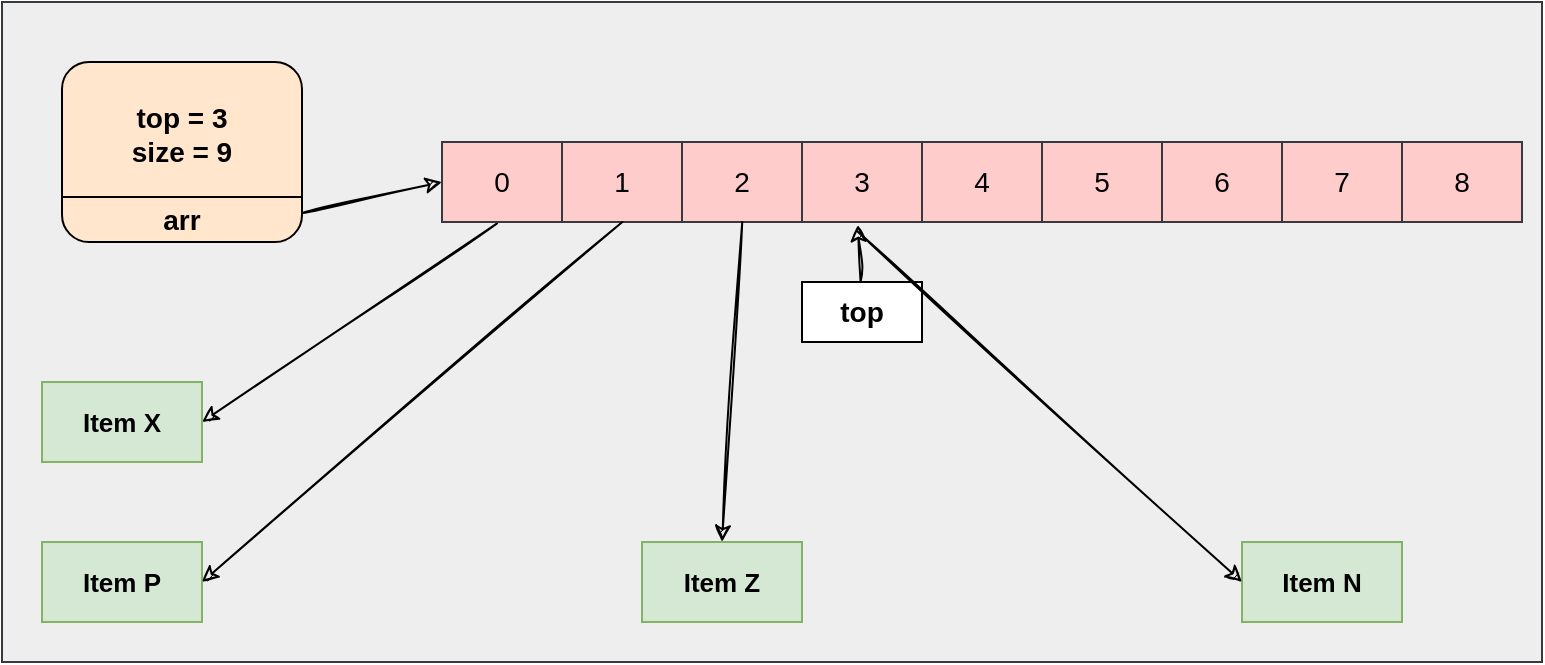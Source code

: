 <mxfile>
    <diagram id="QsftRYa1sXSmCK1CmnUs" name="Page-1">
        <mxGraphModel dx="992" dy="355" grid="1" gridSize="10" guides="1" tooltips="1" connect="1" arrows="1" fold="1" page="1" pageScale="1" pageWidth="827" pageHeight="1169" math="0" shadow="0">
            <root>
                <mxCell id="0"/>
                <mxCell id="1" parent="0"/>
                <mxCell id="29" value="" style="rounded=0;whiteSpace=wrap;html=1;fontSize=13;strokeColor=#36393d;fillColor=#eeeeee;" vertex="1" parent="1">
                    <mxGeometry x="60" y="50" width="770" height="330" as="geometry"/>
                </mxCell>
                <mxCell id="5" style="edgeStyle=none;html=1;entryX=0;entryY=0.5;entryDx=0;entryDy=0;fontSize=14;exitX=0.995;exitY=0.841;exitDx=0;exitDy=0;exitPerimeter=0;sketch=1;strokeColor=#000000;" edge="1" parent="1" source="2" target="9">
                    <mxGeometry relative="1" as="geometry">
                        <mxPoint x="320" y="140" as="targetPoint"/>
                    </mxGeometry>
                </mxCell>
                <mxCell id="2" value="&lt;b style=&quot;font-size: 14px&quot;&gt;&lt;br&gt;top = 3&lt;br&gt;size = 9&lt;br&gt;&lt;br&gt;arr&lt;/b&gt;" style="rounded=1;whiteSpace=wrap;html=1;fillColor=#ffe6cc;strokeColor=#000000;fontColor=#000000;" vertex="1" parent="1">
                    <mxGeometry x="90" y="80" width="120" height="90" as="geometry"/>
                </mxCell>
                <mxCell id="4" value="" style="endArrow=none;html=1;fontSize=14;entryX=1;entryY=0.75;entryDx=0;entryDy=0;exitX=0;exitY=0.75;exitDx=0;exitDy=0;strokeColor=#000000;" edge="1" parent="1" source="2" target="2">
                    <mxGeometry width="50" height="50" relative="1" as="geometry">
                        <mxPoint x="70" y="300" as="sourcePoint"/>
                        <mxPoint x="120" y="250" as="targetPoint"/>
                    </mxGeometry>
                </mxCell>
                <mxCell id="25" style="edgeStyle=none;sketch=1;html=1;entryX=1;entryY=0.5;entryDx=0;entryDy=0;fontSize=13;exitX=0.051;exitY=1.017;exitDx=0;exitDy=0;exitPerimeter=0;strokeColor=#000000;" edge="1" parent="1" source="9" target="24">
                    <mxGeometry relative="1" as="geometry"/>
                </mxCell>
                <mxCell id="8" value="" style="shape=table;startSize=0;container=1;collapsible=0;childLayout=tableLayout;fontSize=14;fillColor=#ffcccc;strokeColor=#36393d;fontColor=#000000;verticalAlign=middle;" vertex="1" parent="1">
                    <mxGeometry x="280" y="120" width="540" height="40" as="geometry"/>
                </mxCell>
                <mxCell id="9" value="" style="shape=partialRectangle;collapsible=0;dropTarget=0;pointerEvents=0;fillColor=none;top=0;left=0;bottom=0;right=0;points=[[0,0.5],[1,0.5]];portConstraint=eastwest;fontSize=14;" vertex="1" parent="8">
                    <mxGeometry width="540" height="40" as="geometry"/>
                </mxCell>
                <mxCell id="10" value="&lt;font color=&quot;#000000&quot;&gt;0&lt;/font&gt;" style="shape=partialRectangle;html=1;whiteSpace=wrap;connectable=0;overflow=hidden;fillColor=none;top=0;left=0;bottom=0;right=0;pointerEvents=1;fontSize=14;" vertex="1" parent="9">
                    <mxGeometry width="60" height="40" as="geometry">
                        <mxRectangle width="60" height="40" as="alternateBounds"/>
                    </mxGeometry>
                </mxCell>
                <mxCell id="11" value="&lt;font color=&quot;#000000&quot;&gt;1&lt;/font&gt;" style="shape=partialRectangle;html=1;whiteSpace=wrap;connectable=0;overflow=hidden;fillColor=none;top=0;left=0;bottom=0;right=0;pointerEvents=1;fontSize=14;" vertex="1" parent="9">
                    <mxGeometry x="60" width="60" height="40" as="geometry">
                        <mxRectangle width="60" height="40" as="alternateBounds"/>
                    </mxGeometry>
                </mxCell>
                <mxCell id="12" value="&lt;font color=&quot;#000000&quot;&gt;2&lt;/font&gt;" style="shape=partialRectangle;html=1;whiteSpace=wrap;connectable=0;overflow=hidden;fillColor=none;top=0;left=0;bottom=0;right=0;pointerEvents=1;fontSize=14;" vertex="1" parent="9">
                    <mxGeometry x="120" width="60" height="40" as="geometry">
                        <mxRectangle width="60" height="40" as="alternateBounds"/>
                    </mxGeometry>
                </mxCell>
                <mxCell id="13" value="&lt;font color=&quot;#000000&quot;&gt;3&lt;/font&gt;" style="shape=partialRectangle;html=1;whiteSpace=wrap;connectable=0;overflow=hidden;fillColor=none;top=0;left=0;bottom=0;right=0;pointerEvents=1;fontSize=14;" vertex="1" parent="9">
                    <mxGeometry x="180" width="60" height="40" as="geometry">
                        <mxRectangle width="60" height="40" as="alternateBounds"/>
                    </mxGeometry>
                </mxCell>
                <mxCell id="14" value="4" style="shape=partialRectangle;html=1;whiteSpace=wrap;connectable=0;overflow=hidden;fillColor=none;top=0;left=0;bottom=0;right=0;pointerEvents=1;fontSize=14;" vertex="1" parent="9">
                    <mxGeometry x="240" width="60" height="40" as="geometry">
                        <mxRectangle width="60" height="40" as="alternateBounds"/>
                    </mxGeometry>
                </mxCell>
                <mxCell id="15" value="5" style="shape=partialRectangle;html=1;whiteSpace=wrap;connectable=0;overflow=hidden;fillColor=none;top=0;left=0;bottom=0;right=0;pointerEvents=1;fontSize=14;" vertex="1" parent="9">
                    <mxGeometry x="300" width="60" height="40" as="geometry">
                        <mxRectangle width="60" height="40" as="alternateBounds"/>
                    </mxGeometry>
                </mxCell>
                <mxCell id="16" value="6" style="shape=partialRectangle;html=1;whiteSpace=wrap;connectable=0;overflow=hidden;fillColor=none;top=0;left=0;bottom=0;right=0;pointerEvents=1;fontSize=14;" vertex="1" parent="9">
                    <mxGeometry x="360" width="60" height="40" as="geometry">
                        <mxRectangle width="60" height="40" as="alternateBounds"/>
                    </mxGeometry>
                </mxCell>
                <mxCell id="17" value="7" style="shape=partialRectangle;html=1;whiteSpace=wrap;connectable=0;overflow=hidden;fillColor=none;top=0;left=0;bottom=0;right=0;pointerEvents=1;fontSize=14;" vertex="1" parent="9">
                    <mxGeometry x="420" width="60" height="40" as="geometry">
                        <mxRectangle width="60" height="40" as="alternateBounds"/>
                    </mxGeometry>
                </mxCell>
                <mxCell id="18" value="8" style="shape=partialRectangle;html=1;whiteSpace=wrap;connectable=0;overflow=hidden;fillColor=none;top=0;left=0;bottom=0;right=0;pointerEvents=1;fontSize=14;" vertex="1" parent="9">
                    <mxGeometry x="480" width="60" height="40" as="geometry">
                        <mxRectangle width="60" height="40" as="alternateBounds"/>
                    </mxGeometry>
                </mxCell>
                <mxCell id="20" style="edgeStyle=none;html=1;entryX=0.385;entryY=1.038;entryDx=0;entryDy=0;entryPerimeter=0;fontSize=14;sketch=1;strokeColor=#000000;" edge="1" parent="1" source="19" target="9">
                    <mxGeometry relative="1" as="geometry"/>
                </mxCell>
                <mxCell id="19" value="&lt;b&gt;top&lt;/b&gt;" style="rounded=0;whiteSpace=wrap;html=1;fontSize=14;" vertex="1" parent="1">
                    <mxGeometry x="460" y="190" width="60" height="30" as="geometry"/>
                </mxCell>
                <mxCell id="21" value="&lt;b&gt;&lt;font style=&quot;font-size: 13px&quot;&gt;Item P&lt;/font&gt;&lt;/b&gt;" style="rounded=0;whiteSpace=wrap;html=1;fontSize=14;fillColor=#d5e8d4;strokeColor=#82b366;fontColor=#000000;" vertex="1" parent="1">
                    <mxGeometry x="80" y="320" width="80" height="40" as="geometry"/>
                </mxCell>
                <mxCell id="22" value="&lt;b&gt;&lt;font style=&quot;font-size: 13px&quot;&gt;Item Z&lt;/font&gt;&lt;/b&gt;" style="rounded=0;whiteSpace=wrap;html=1;fontSize=14;fillColor=#d5e8d4;strokeColor=#82b366;fontColor=#000000;" vertex="1" parent="1">
                    <mxGeometry x="380" y="320" width="80" height="40" as="geometry"/>
                </mxCell>
                <mxCell id="23" value="&lt;b&gt;&lt;font style=&quot;font-size: 13px&quot;&gt;Item N&lt;/font&gt;&lt;/b&gt;" style="rounded=0;whiteSpace=wrap;html=1;fontSize=14;fillColor=#d5e8d4;strokeColor=#82b366;fontColor=#000000;" vertex="1" parent="1">
                    <mxGeometry x="680" y="320" width="80" height="40" as="geometry"/>
                </mxCell>
                <mxCell id="24" value="&lt;b&gt;&lt;font style=&quot;font-size: 13px&quot;&gt;Item X&lt;/font&gt;&lt;/b&gt;" style="rounded=0;whiteSpace=wrap;html=1;fontSize=14;fillColor=#d5e8d4;strokeColor=#82b366;fontColor=#000000;" vertex="1" parent="1">
                    <mxGeometry x="80" y="240" width="80" height="40" as="geometry"/>
                </mxCell>
                <mxCell id="26" style="edgeStyle=none;sketch=1;html=1;entryX=1;entryY=0.5;entryDx=0;entryDy=0;fontSize=13;exitX=0.167;exitY=1;exitDx=0;exitDy=0;exitPerimeter=0;strokeColor=#000000;" edge="1" parent="1" source="9" target="21">
                    <mxGeometry relative="1" as="geometry"/>
                </mxCell>
                <mxCell id="27" style="edgeStyle=none;sketch=1;html=1;entryX=0.5;entryY=0;entryDx=0;entryDy=0;fontSize=13;exitX=0.278;exitY=1;exitDx=0;exitDy=0;exitPerimeter=0;strokeColor=#000000;" edge="1" parent="1" source="9" target="22">
                    <mxGeometry relative="1" as="geometry"/>
                </mxCell>
                <mxCell id="28" style="edgeStyle=none;sketch=1;html=1;entryX=0;entryY=0.5;entryDx=0;entryDy=0;fontSize=13;exitX=0.385;exitY=1.121;exitDx=0;exitDy=0;exitPerimeter=0;strokeColor=#000000;" edge="1" parent="1" source="9" target="23">
                    <mxGeometry relative="1" as="geometry"/>
                </mxCell>
            </root>
        </mxGraphModel>
    </diagram>
</mxfile>